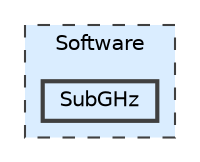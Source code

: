 digraph "Software/SubGHz"
{
 // LATEX_PDF_SIZE
  bgcolor="transparent";
  edge [fontname=Helvetica,fontsize=10,labelfontname=Helvetica,labelfontsize=10];
  node [fontname=Helvetica,fontsize=10,shape=box,height=0.2,width=0.4];
  compound=true
  subgraph clusterdir_4e9c05acfa2c3671b8618fcb95d57d96 {
    graph [ bgcolor="#daedff", pencolor="grey25", label="Software", fontname=Helvetica,fontsize=10 style="filled,dashed", URL="dir_4e9c05acfa2c3671b8618fcb95d57d96.html",tooltip=""]
  dir_ef6ab0cc2d35726f9e7eec9f4880bd4c [label="SubGHz", fillcolor="#daedff", color="grey25", style="filled,bold", URL="dir_ef6ab0cc2d35726f9e7eec9f4880bd4c.html",tooltip=""];
  }
}
